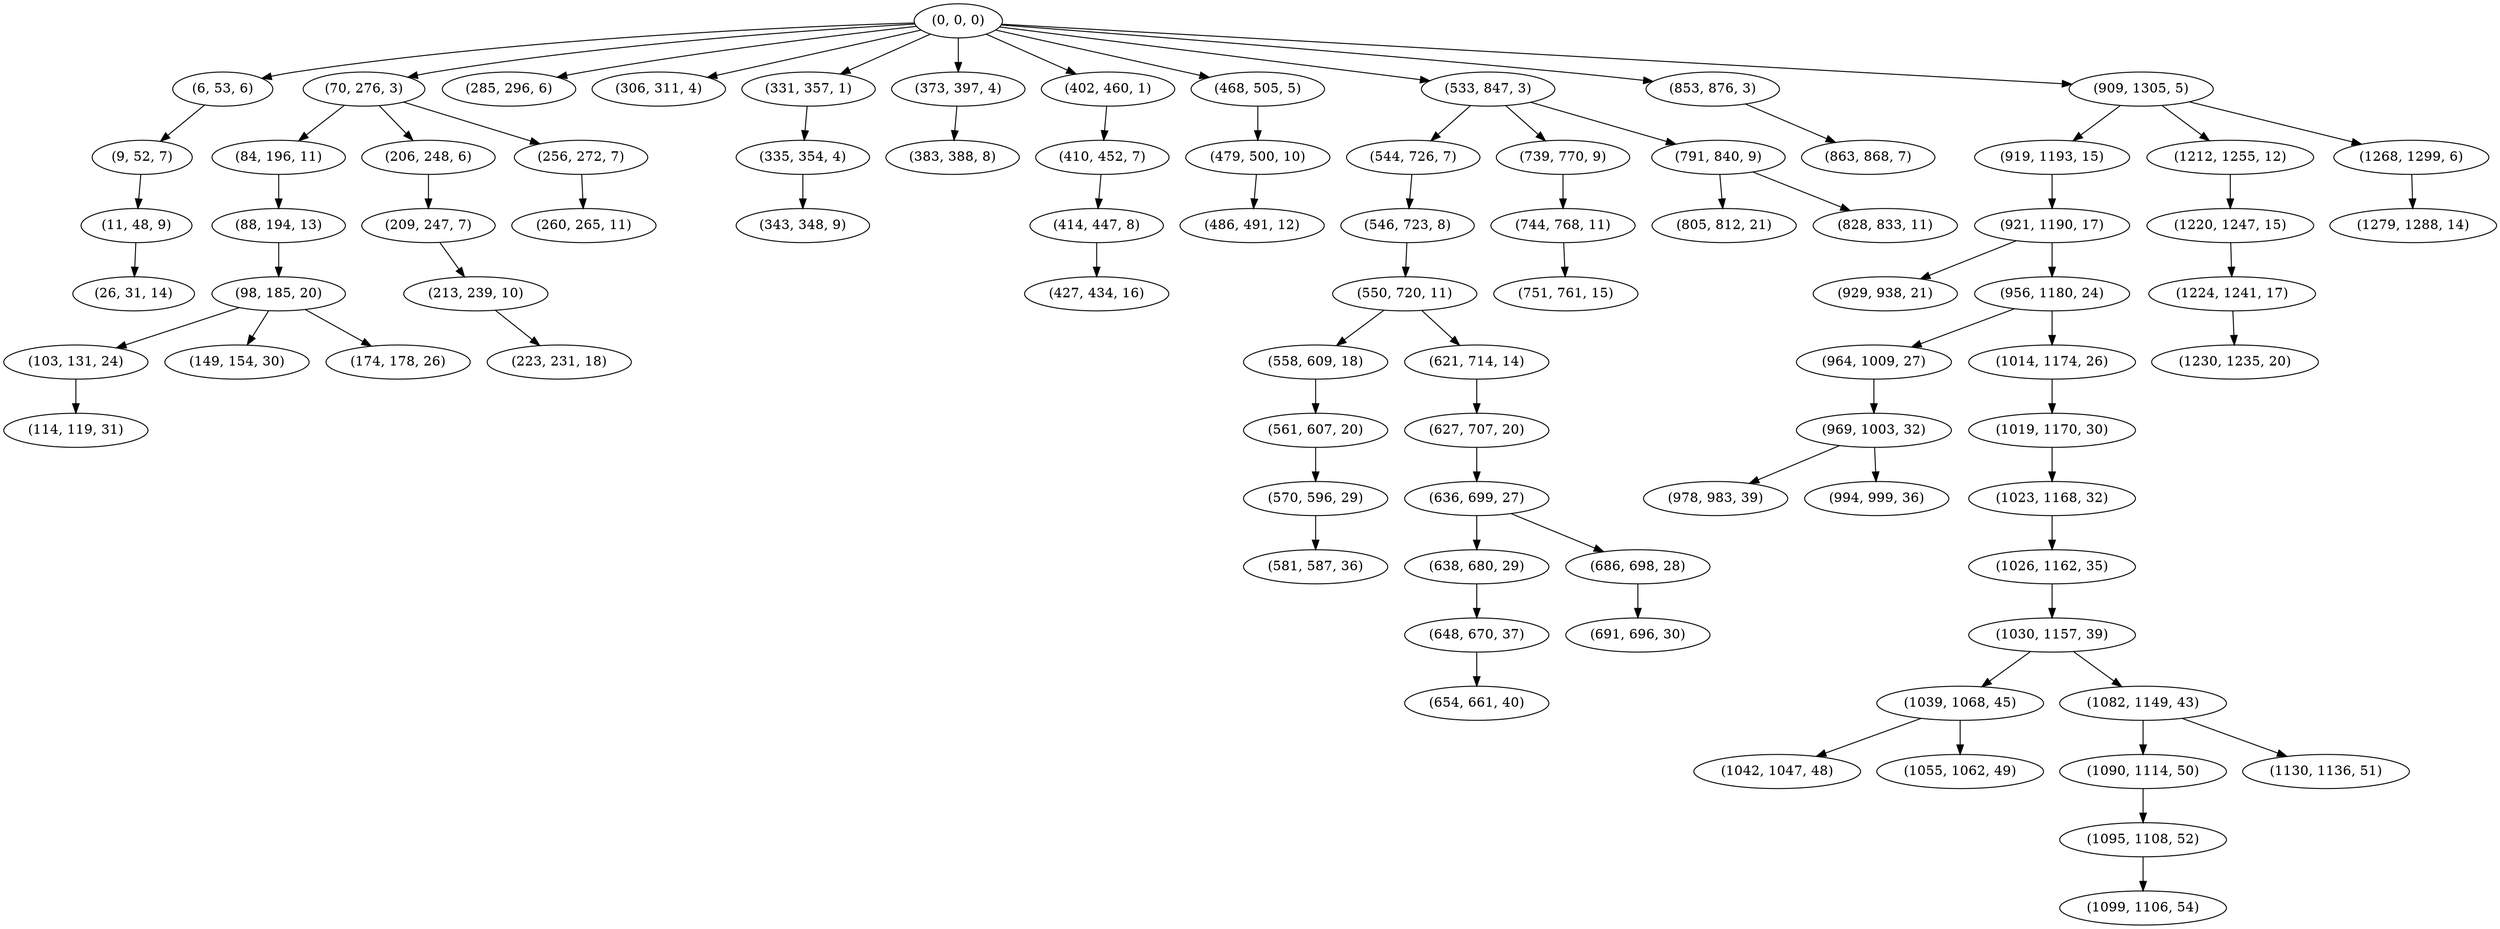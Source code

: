 digraph tree {
    "(0, 0, 0)";
    "(6, 53, 6)";
    "(9, 52, 7)";
    "(11, 48, 9)";
    "(26, 31, 14)";
    "(70, 276, 3)";
    "(84, 196, 11)";
    "(88, 194, 13)";
    "(98, 185, 20)";
    "(103, 131, 24)";
    "(114, 119, 31)";
    "(149, 154, 30)";
    "(174, 178, 26)";
    "(206, 248, 6)";
    "(209, 247, 7)";
    "(213, 239, 10)";
    "(223, 231, 18)";
    "(256, 272, 7)";
    "(260, 265, 11)";
    "(285, 296, 6)";
    "(306, 311, 4)";
    "(331, 357, 1)";
    "(335, 354, 4)";
    "(343, 348, 9)";
    "(373, 397, 4)";
    "(383, 388, 8)";
    "(402, 460, 1)";
    "(410, 452, 7)";
    "(414, 447, 8)";
    "(427, 434, 16)";
    "(468, 505, 5)";
    "(479, 500, 10)";
    "(486, 491, 12)";
    "(533, 847, 3)";
    "(544, 726, 7)";
    "(546, 723, 8)";
    "(550, 720, 11)";
    "(558, 609, 18)";
    "(561, 607, 20)";
    "(570, 596, 29)";
    "(581, 587, 36)";
    "(621, 714, 14)";
    "(627, 707, 20)";
    "(636, 699, 27)";
    "(638, 680, 29)";
    "(648, 670, 37)";
    "(654, 661, 40)";
    "(686, 698, 28)";
    "(691, 696, 30)";
    "(739, 770, 9)";
    "(744, 768, 11)";
    "(751, 761, 15)";
    "(791, 840, 9)";
    "(805, 812, 21)";
    "(828, 833, 11)";
    "(853, 876, 3)";
    "(863, 868, 7)";
    "(909, 1305, 5)";
    "(919, 1193, 15)";
    "(921, 1190, 17)";
    "(929, 938, 21)";
    "(956, 1180, 24)";
    "(964, 1009, 27)";
    "(969, 1003, 32)";
    "(978, 983, 39)";
    "(994, 999, 36)";
    "(1014, 1174, 26)";
    "(1019, 1170, 30)";
    "(1023, 1168, 32)";
    "(1026, 1162, 35)";
    "(1030, 1157, 39)";
    "(1039, 1068, 45)";
    "(1042, 1047, 48)";
    "(1055, 1062, 49)";
    "(1082, 1149, 43)";
    "(1090, 1114, 50)";
    "(1095, 1108, 52)";
    "(1099, 1106, 54)";
    "(1130, 1136, 51)";
    "(1212, 1255, 12)";
    "(1220, 1247, 15)";
    "(1224, 1241, 17)";
    "(1230, 1235, 20)";
    "(1268, 1299, 6)";
    "(1279, 1288, 14)";
    "(0, 0, 0)" -> "(6, 53, 6)";
    "(0, 0, 0)" -> "(70, 276, 3)";
    "(0, 0, 0)" -> "(285, 296, 6)";
    "(0, 0, 0)" -> "(306, 311, 4)";
    "(0, 0, 0)" -> "(331, 357, 1)";
    "(0, 0, 0)" -> "(373, 397, 4)";
    "(0, 0, 0)" -> "(402, 460, 1)";
    "(0, 0, 0)" -> "(468, 505, 5)";
    "(0, 0, 0)" -> "(533, 847, 3)";
    "(0, 0, 0)" -> "(853, 876, 3)";
    "(0, 0, 0)" -> "(909, 1305, 5)";
    "(6, 53, 6)" -> "(9, 52, 7)";
    "(9, 52, 7)" -> "(11, 48, 9)";
    "(11, 48, 9)" -> "(26, 31, 14)";
    "(70, 276, 3)" -> "(84, 196, 11)";
    "(70, 276, 3)" -> "(206, 248, 6)";
    "(70, 276, 3)" -> "(256, 272, 7)";
    "(84, 196, 11)" -> "(88, 194, 13)";
    "(88, 194, 13)" -> "(98, 185, 20)";
    "(98, 185, 20)" -> "(103, 131, 24)";
    "(98, 185, 20)" -> "(149, 154, 30)";
    "(98, 185, 20)" -> "(174, 178, 26)";
    "(103, 131, 24)" -> "(114, 119, 31)";
    "(206, 248, 6)" -> "(209, 247, 7)";
    "(209, 247, 7)" -> "(213, 239, 10)";
    "(213, 239, 10)" -> "(223, 231, 18)";
    "(256, 272, 7)" -> "(260, 265, 11)";
    "(331, 357, 1)" -> "(335, 354, 4)";
    "(335, 354, 4)" -> "(343, 348, 9)";
    "(373, 397, 4)" -> "(383, 388, 8)";
    "(402, 460, 1)" -> "(410, 452, 7)";
    "(410, 452, 7)" -> "(414, 447, 8)";
    "(414, 447, 8)" -> "(427, 434, 16)";
    "(468, 505, 5)" -> "(479, 500, 10)";
    "(479, 500, 10)" -> "(486, 491, 12)";
    "(533, 847, 3)" -> "(544, 726, 7)";
    "(533, 847, 3)" -> "(739, 770, 9)";
    "(533, 847, 3)" -> "(791, 840, 9)";
    "(544, 726, 7)" -> "(546, 723, 8)";
    "(546, 723, 8)" -> "(550, 720, 11)";
    "(550, 720, 11)" -> "(558, 609, 18)";
    "(550, 720, 11)" -> "(621, 714, 14)";
    "(558, 609, 18)" -> "(561, 607, 20)";
    "(561, 607, 20)" -> "(570, 596, 29)";
    "(570, 596, 29)" -> "(581, 587, 36)";
    "(621, 714, 14)" -> "(627, 707, 20)";
    "(627, 707, 20)" -> "(636, 699, 27)";
    "(636, 699, 27)" -> "(638, 680, 29)";
    "(636, 699, 27)" -> "(686, 698, 28)";
    "(638, 680, 29)" -> "(648, 670, 37)";
    "(648, 670, 37)" -> "(654, 661, 40)";
    "(686, 698, 28)" -> "(691, 696, 30)";
    "(739, 770, 9)" -> "(744, 768, 11)";
    "(744, 768, 11)" -> "(751, 761, 15)";
    "(791, 840, 9)" -> "(805, 812, 21)";
    "(791, 840, 9)" -> "(828, 833, 11)";
    "(853, 876, 3)" -> "(863, 868, 7)";
    "(909, 1305, 5)" -> "(919, 1193, 15)";
    "(909, 1305, 5)" -> "(1212, 1255, 12)";
    "(909, 1305, 5)" -> "(1268, 1299, 6)";
    "(919, 1193, 15)" -> "(921, 1190, 17)";
    "(921, 1190, 17)" -> "(929, 938, 21)";
    "(921, 1190, 17)" -> "(956, 1180, 24)";
    "(956, 1180, 24)" -> "(964, 1009, 27)";
    "(956, 1180, 24)" -> "(1014, 1174, 26)";
    "(964, 1009, 27)" -> "(969, 1003, 32)";
    "(969, 1003, 32)" -> "(978, 983, 39)";
    "(969, 1003, 32)" -> "(994, 999, 36)";
    "(1014, 1174, 26)" -> "(1019, 1170, 30)";
    "(1019, 1170, 30)" -> "(1023, 1168, 32)";
    "(1023, 1168, 32)" -> "(1026, 1162, 35)";
    "(1026, 1162, 35)" -> "(1030, 1157, 39)";
    "(1030, 1157, 39)" -> "(1039, 1068, 45)";
    "(1030, 1157, 39)" -> "(1082, 1149, 43)";
    "(1039, 1068, 45)" -> "(1042, 1047, 48)";
    "(1039, 1068, 45)" -> "(1055, 1062, 49)";
    "(1082, 1149, 43)" -> "(1090, 1114, 50)";
    "(1082, 1149, 43)" -> "(1130, 1136, 51)";
    "(1090, 1114, 50)" -> "(1095, 1108, 52)";
    "(1095, 1108, 52)" -> "(1099, 1106, 54)";
    "(1212, 1255, 12)" -> "(1220, 1247, 15)";
    "(1220, 1247, 15)" -> "(1224, 1241, 17)";
    "(1224, 1241, 17)" -> "(1230, 1235, 20)";
    "(1268, 1299, 6)" -> "(1279, 1288, 14)";
}

